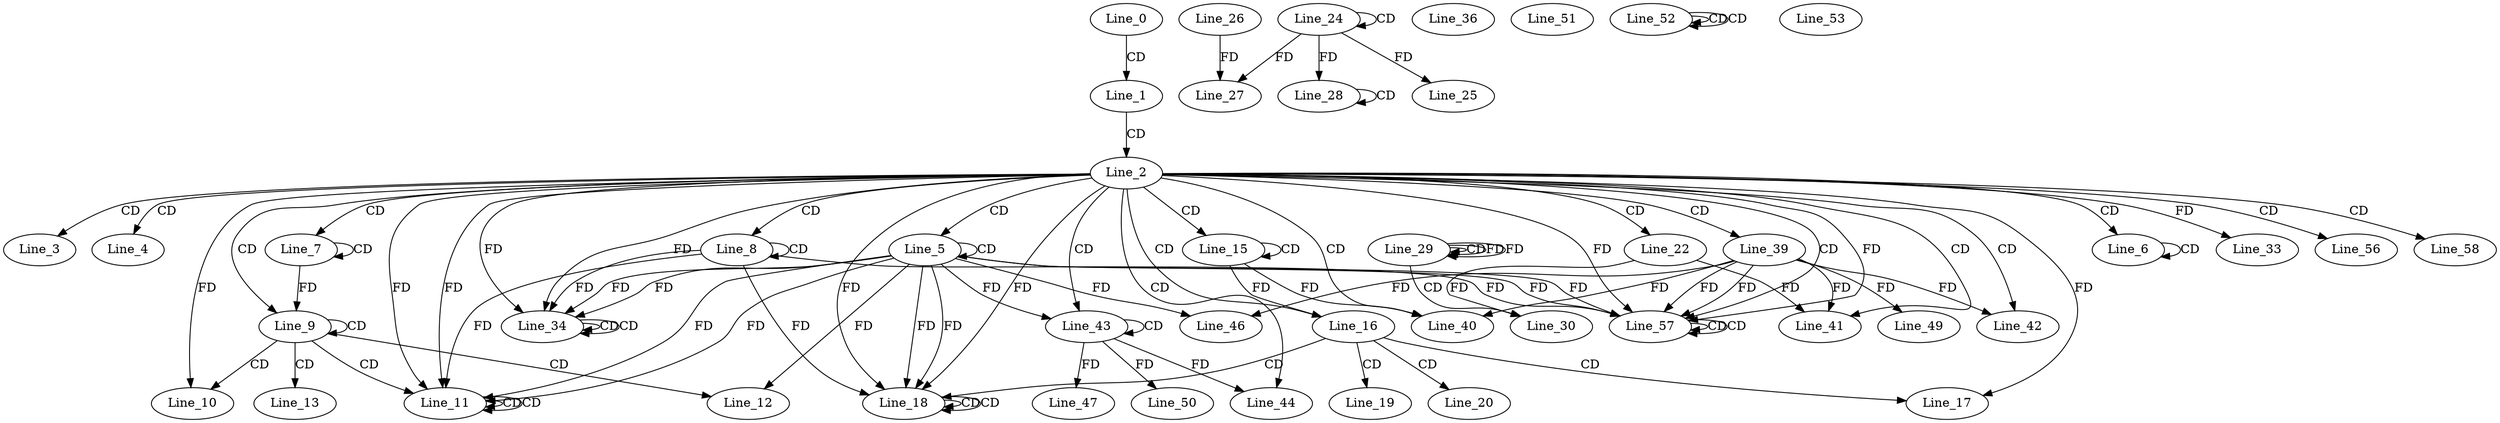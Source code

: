 digraph G {
  Line_0;
  Line_1;
  Line_2;
  Line_3;
  Line_4;
  Line_5;
  Line_5;
  Line_6;
  Line_6;
  Line_6;
  Line_7;
  Line_7;
  Line_8;
  Line_8;
  Line_9;
  Line_9;
  Line_9;
  Line_10;
  Line_11;
  Line_11;
  Line_11;
  Line_11;
  Line_11;
  Line_11;
  Line_11;
  Line_11;
  Line_12;
  Line_13;
  Line_15;
  Line_15;
  Line_16;
  Line_16;
  Line_17;
  Line_18;
  Line_18;
  Line_18;
  Line_18;
  Line_18;
  Line_18;
  Line_18;
  Line_18;
  Line_19;
  Line_20;
  Line_22;
  Line_24;
  Line_24;
  Line_25;
  Line_27;
  Line_26;
  Line_27;
  Line_28;
  Line_28;
  Line_29;
  Line_29;
  Line_29;
  Line_30;
  Line_33;
  Line_34;
  Line_34;
  Line_34;
  Line_34;
  Line_34;
  Line_34;
  Line_34;
  Line_34;
  Line_36;
  Line_39;
  Line_40;
  Line_41;
  Line_41;
  Line_42;
  Line_43;
  Line_43;
  Line_44;
  Line_46;
  Line_47;
  Line_49;
  Line_50;
  Line_51;
  Line_52;
  Line_52;
  Line_52;
  Line_52;
  Line_52;
  Line_52;
  Line_52;
  Line_52;
  Line_53;
  Line_56;
  Line_57;
  Line_57;
  Line_57;
  Line_57;
  Line_57;
  Line_57;
  Line_57;
  Line_57;
  Line_58;
  Line_0 -> Line_1 [ label="CD" ];
  Line_1 -> Line_2 [ label="CD" ];
  Line_2 -> Line_3 [ label="CD" ];
  Line_2 -> Line_4 [ label="CD" ];
  Line_2 -> Line_5 [ label="CD" ];
  Line_5 -> Line_5 [ label="CD" ];
  Line_2 -> Line_6 [ label="CD" ];
  Line_6 -> Line_6 [ label="CD" ];
  Line_2 -> Line_7 [ label="CD" ];
  Line_7 -> Line_7 [ label="CD" ];
  Line_2 -> Line_8 [ label="CD" ];
  Line_8 -> Line_8 [ label="CD" ];
  Line_2 -> Line_9 [ label="CD" ];
  Line_9 -> Line_9 [ label="CD" ];
  Line_7 -> Line_9 [ label="FD" ];
  Line_9 -> Line_10 [ label="CD" ];
  Line_2 -> Line_10 [ label="FD" ];
  Line_9 -> Line_11 [ label="CD" ];
  Line_8 -> Line_11 [ label="FD" ];
  Line_11 -> Line_11 [ label="CD" ];
  Line_2 -> Line_11 [ label="FD" ];
  Line_5 -> Line_11 [ label="FD" ];
  Line_11 -> Line_11 [ label="CD" ];
  Line_2 -> Line_11 [ label="FD" ];
  Line_5 -> Line_11 [ label="FD" ];
  Line_9 -> Line_12 [ label="CD" ];
  Line_5 -> Line_12 [ label="FD" ];
  Line_9 -> Line_13 [ label="CD" ];
  Line_2 -> Line_15 [ label="CD" ];
  Line_15 -> Line_15 [ label="CD" ];
  Line_2 -> Line_16 [ label="CD" ];
  Line_15 -> Line_16 [ label="FD" ];
  Line_16 -> Line_17 [ label="CD" ];
  Line_2 -> Line_17 [ label="FD" ];
  Line_16 -> Line_18 [ label="CD" ];
  Line_8 -> Line_18 [ label="FD" ];
  Line_18 -> Line_18 [ label="CD" ];
  Line_2 -> Line_18 [ label="FD" ];
  Line_5 -> Line_18 [ label="FD" ];
  Line_18 -> Line_18 [ label="CD" ];
  Line_2 -> Line_18 [ label="FD" ];
  Line_5 -> Line_18 [ label="FD" ];
  Line_16 -> Line_19 [ label="CD" ];
  Line_16 -> Line_20 [ label="CD" ];
  Line_2 -> Line_22 [ label="CD" ];
  Line_24 -> Line_24 [ label="CD" ];
  Line_24 -> Line_25 [ label="FD" ];
  Line_24 -> Line_27 [ label="FD" ];
  Line_26 -> Line_27 [ label="FD" ];
  Line_28 -> Line_28 [ label="CD" ];
  Line_24 -> Line_28 [ label="FD" ];
  Line_29 -> Line_29 [ label="CD" ];
  Line_29 -> Line_29 [ label="FD" ];
  Line_29 -> Line_30 [ label="CD" ];
  Line_22 -> Line_30 [ label="FD" ];
  Line_2 -> Line_33 [ label="FD" ];
  Line_8 -> Line_34 [ label="FD" ];
  Line_34 -> Line_34 [ label="CD" ];
  Line_2 -> Line_34 [ label="FD" ];
  Line_5 -> Line_34 [ label="FD" ];
  Line_34 -> Line_34 [ label="CD" ];
  Line_2 -> Line_34 [ label="FD" ];
  Line_5 -> Line_34 [ label="FD" ];
  Line_2 -> Line_39 [ label="CD" ];
  Line_2 -> Line_40 [ label="CD" ];
  Line_39 -> Line_40 [ label="FD" ];
  Line_15 -> Line_40 [ label="FD" ];
  Line_2 -> Line_41 [ label="CD" ];
  Line_39 -> Line_41 [ label="FD" ];
  Line_22 -> Line_41 [ label="FD" ];
  Line_2 -> Line_42 [ label="CD" ];
  Line_39 -> Line_42 [ label="FD" ];
  Line_2 -> Line_43 [ label="CD" ];
  Line_43 -> Line_43 [ label="CD" ];
  Line_5 -> Line_43 [ label="FD" ];
  Line_2 -> Line_44 [ label="CD" ];
  Line_43 -> Line_44 [ label="FD" ];
  Line_5 -> Line_46 [ label="FD" ];
  Line_39 -> Line_46 [ label="FD" ];
  Line_43 -> Line_47 [ label="FD" ];
  Line_39 -> Line_49 [ label="FD" ];
  Line_43 -> Line_50 [ label="FD" ];
  Line_52 -> Line_52 [ label="CD" ];
  Line_52 -> Line_52 [ label="CD" ];
  Line_2 -> Line_56 [ label="CD" ];
  Line_2 -> Line_57 [ label="CD" ];
  Line_8 -> Line_57 [ label="FD" ];
  Line_57 -> Line_57 [ label="CD" ];
  Line_2 -> Line_57 [ label="FD" ];
  Line_39 -> Line_57 [ label="FD" ];
  Line_5 -> Line_57 [ label="FD" ];
  Line_57 -> Line_57 [ label="CD" ];
  Line_2 -> Line_57 [ label="FD" ];
  Line_39 -> Line_57 [ label="FD" ];
  Line_5 -> Line_57 [ label="FD" ];
  Line_2 -> Line_58 [ label="CD" ];
  Line_29 -> Line_29 [ label="FD" ];
}
